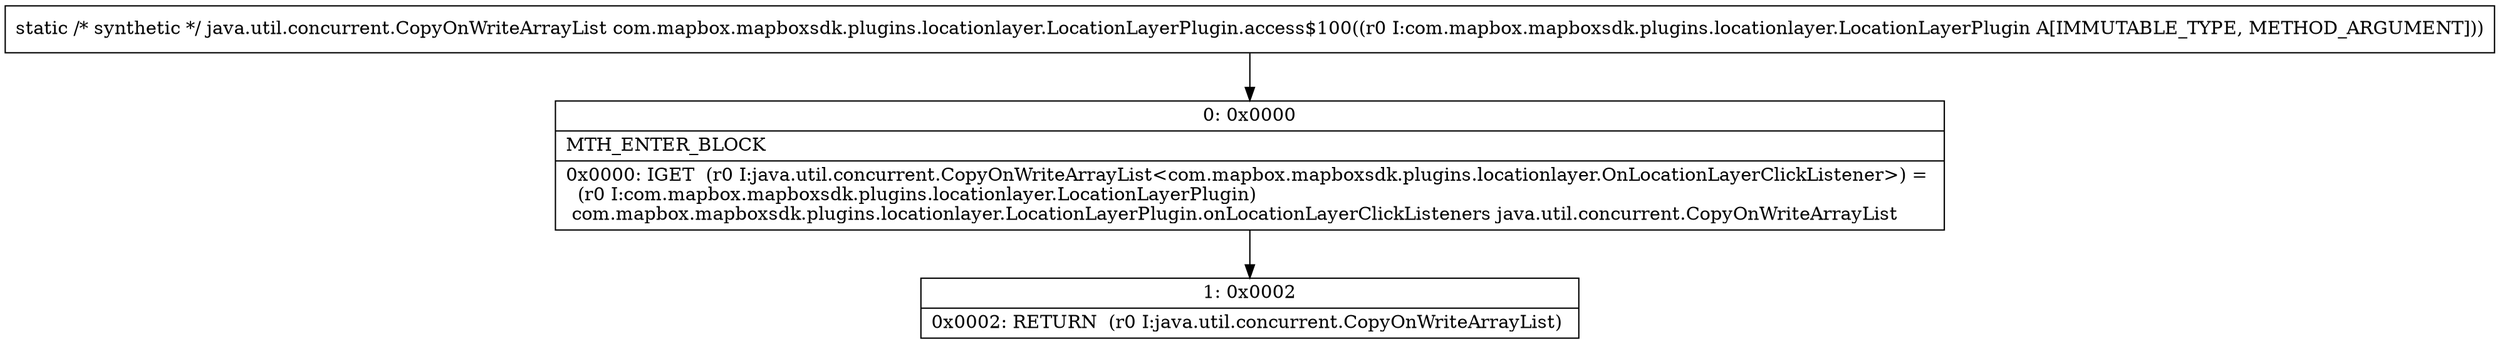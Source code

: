 digraph "CFG forcom.mapbox.mapboxsdk.plugins.locationlayer.LocationLayerPlugin.access$100(Lcom\/mapbox\/mapboxsdk\/plugins\/locationlayer\/LocationLayerPlugin;)Ljava\/util\/concurrent\/CopyOnWriteArrayList;" {
Node_0 [shape=record,label="{0\:\ 0x0000|MTH_ENTER_BLOCK\l|0x0000: IGET  (r0 I:java.util.concurrent.CopyOnWriteArrayList\<com.mapbox.mapboxsdk.plugins.locationlayer.OnLocationLayerClickListener\>) = \l  (r0 I:com.mapbox.mapboxsdk.plugins.locationlayer.LocationLayerPlugin)\l com.mapbox.mapboxsdk.plugins.locationlayer.LocationLayerPlugin.onLocationLayerClickListeners java.util.concurrent.CopyOnWriteArrayList \l}"];
Node_1 [shape=record,label="{1\:\ 0x0002|0x0002: RETURN  (r0 I:java.util.concurrent.CopyOnWriteArrayList) \l}"];
MethodNode[shape=record,label="{static \/* synthetic *\/ java.util.concurrent.CopyOnWriteArrayList com.mapbox.mapboxsdk.plugins.locationlayer.LocationLayerPlugin.access$100((r0 I:com.mapbox.mapboxsdk.plugins.locationlayer.LocationLayerPlugin A[IMMUTABLE_TYPE, METHOD_ARGUMENT])) }"];
MethodNode -> Node_0;
Node_0 -> Node_1;
}

